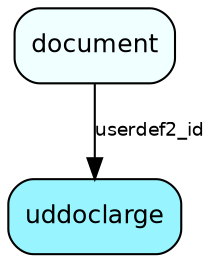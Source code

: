 digraph uddoclarge  {
node [shape = box style="rounded, filled" fontname = "Helvetica" fontsize = "12" ]
edge [fontname = "Helvetica" fontsize = "9"]

uddoclarge[fillcolor = "cadetblue1"]
document[fillcolor = "azure1"]
document -> uddoclarge [label = "userdef2_id"]
}
